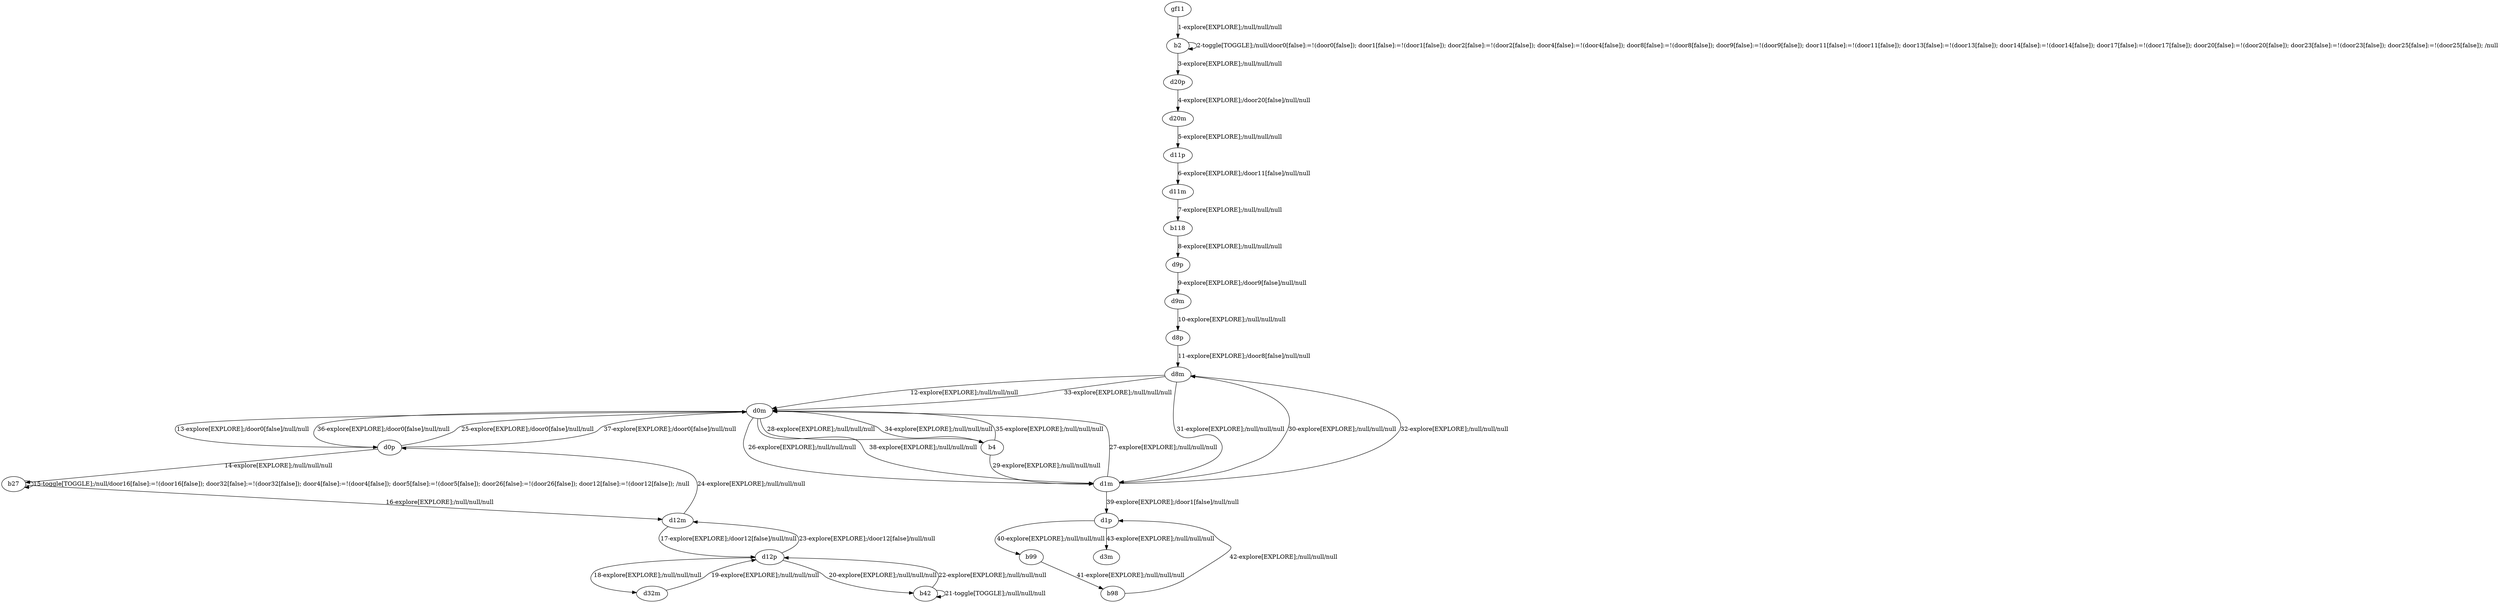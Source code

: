 # Total number of goals covered by this test: 5
# d32m --> d12p
# b42 --> d12p
# b42 --> b42
# d12p --> b42
# d12p --> d32m

digraph g {
"gf11" -> "b2" [label = "1-explore[EXPLORE];/null/null/null"];
"b2" -> "b2" [label = "2-toggle[TOGGLE];/null/door0[false]:=!(door0[false]); door1[false]:=!(door1[false]); door2[false]:=!(door2[false]); door4[false]:=!(door4[false]); door8[false]:=!(door8[false]); door9[false]:=!(door9[false]); door11[false]:=!(door11[false]); door13[false]:=!(door13[false]); door14[false]:=!(door14[false]); door17[false]:=!(door17[false]); door20[false]:=!(door20[false]); door23[false]:=!(door23[false]); door25[false]:=!(door25[false]); /null"];
"b2" -> "d20p" [label = "3-explore[EXPLORE];/null/null/null"];
"d20p" -> "d20m" [label = "4-explore[EXPLORE];/door20[false]/null/null"];
"d20m" -> "d11p" [label = "5-explore[EXPLORE];/null/null/null"];
"d11p" -> "d11m" [label = "6-explore[EXPLORE];/door11[false]/null/null"];
"d11m" -> "b118" [label = "7-explore[EXPLORE];/null/null/null"];
"b118" -> "d9p" [label = "8-explore[EXPLORE];/null/null/null"];
"d9p" -> "d9m" [label = "9-explore[EXPLORE];/door9[false]/null/null"];
"d9m" -> "d8p" [label = "10-explore[EXPLORE];/null/null/null"];
"d8p" -> "d8m" [label = "11-explore[EXPLORE];/door8[false]/null/null"];
"d8m" -> "d0m" [label = "12-explore[EXPLORE];/null/null/null"];
"d0m" -> "d0p" [label = "13-explore[EXPLORE];/door0[false]/null/null"];
"d0p" -> "b27" [label = "14-explore[EXPLORE];/null/null/null"];
"b27" -> "b27" [label = "15-toggle[TOGGLE];/null/door16[false]:=!(door16[false]); door32[false]:=!(door32[false]); door4[false]:=!(door4[false]); door5[false]:=!(door5[false]); door26[false]:=!(door26[false]); door12[false]:=!(door12[false]); /null"];
"b27" -> "d12m" [label = "16-explore[EXPLORE];/null/null/null"];
"d12m" -> "d12p" [label = "17-explore[EXPLORE];/door12[false]/null/null"];
"d12p" -> "d32m" [label = "18-explore[EXPLORE];/null/null/null"];
"d32m" -> "d12p" [label = "19-explore[EXPLORE];/null/null/null"];
"d12p" -> "b42" [label = "20-explore[EXPLORE];/null/null/null"];
"b42" -> "b42" [label = "21-toggle[TOGGLE];/null/null/null"];
"b42" -> "d12p" [label = "22-explore[EXPLORE];/null/null/null"];
"d12p" -> "d12m" [label = "23-explore[EXPLORE];/door12[false]/null/null"];
"d12m" -> "d0p" [label = "24-explore[EXPLORE];/null/null/null"];
"d0p" -> "d0m" [label = "25-explore[EXPLORE];/door0[false]/null/null"];
"d0m" -> "d1m" [label = "26-explore[EXPLORE];/null/null/null"];
"d1m" -> "d0m" [label = "27-explore[EXPLORE];/null/null/null"];
"d0m" -> "b4" [label = "28-explore[EXPLORE];/null/null/null"];
"b4" -> "d1m" [label = "29-explore[EXPLORE];/null/null/null"];
"d1m" -> "d8m" [label = "30-explore[EXPLORE];/null/null/null"];
"d8m" -> "d1m" [label = "31-explore[EXPLORE];/null/null/null"];
"d1m" -> "d8m" [label = "32-explore[EXPLORE];/null/null/null"];
"d8m" -> "d0m" [label = "33-explore[EXPLORE];/null/null/null"];
"d0m" -> "b4" [label = "34-explore[EXPLORE];/null/null/null"];
"b4" -> "d0m" [label = "35-explore[EXPLORE];/null/null/null"];
"d0m" -> "d0p" [label = "36-explore[EXPLORE];/door0[false]/null/null"];
"d0p" -> "d0m" [label = "37-explore[EXPLORE];/door0[false]/null/null"];
"d0m" -> "d1m" [label = "38-explore[EXPLORE];/null/null/null"];
"d1m" -> "d1p" [label = "39-explore[EXPLORE];/door1[false]/null/null"];
"d1p" -> "b99" [label = "40-explore[EXPLORE];/null/null/null"];
"b99" -> "b98" [label = "41-explore[EXPLORE];/null/null/null"];
"b98" -> "d1p" [label = "42-explore[EXPLORE];/null/null/null"];
"d1p" -> "d3m" [label = "43-explore[EXPLORE];/null/null/null"];
}